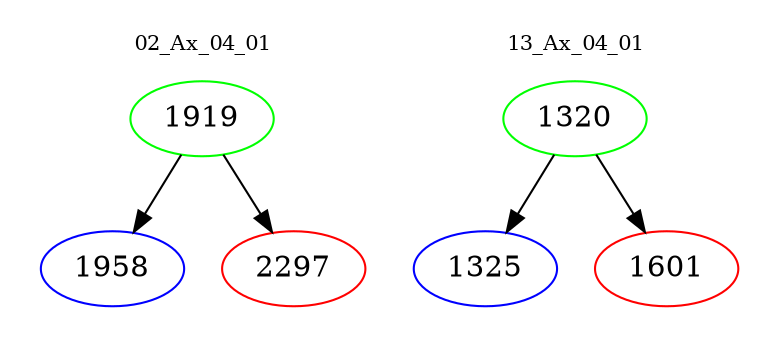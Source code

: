 digraph{
subgraph cluster_0 {
color = white
label = "02_Ax_04_01";
fontsize=10;
T0_1919 [label="1919", color="green"]
T0_1919 -> T0_1958 [color="black"]
T0_1958 [label="1958", color="blue"]
T0_1919 -> T0_2297 [color="black"]
T0_2297 [label="2297", color="red"]
}
subgraph cluster_1 {
color = white
label = "13_Ax_04_01";
fontsize=10;
T1_1320 [label="1320", color="green"]
T1_1320 -> T1_1325 [color="black"]
T1_1325 [label="1325", color="blue"]
T1_1320 -> T1_1601 [color="black"]
T1_1601 [label="1601", color="red"]
}
}
